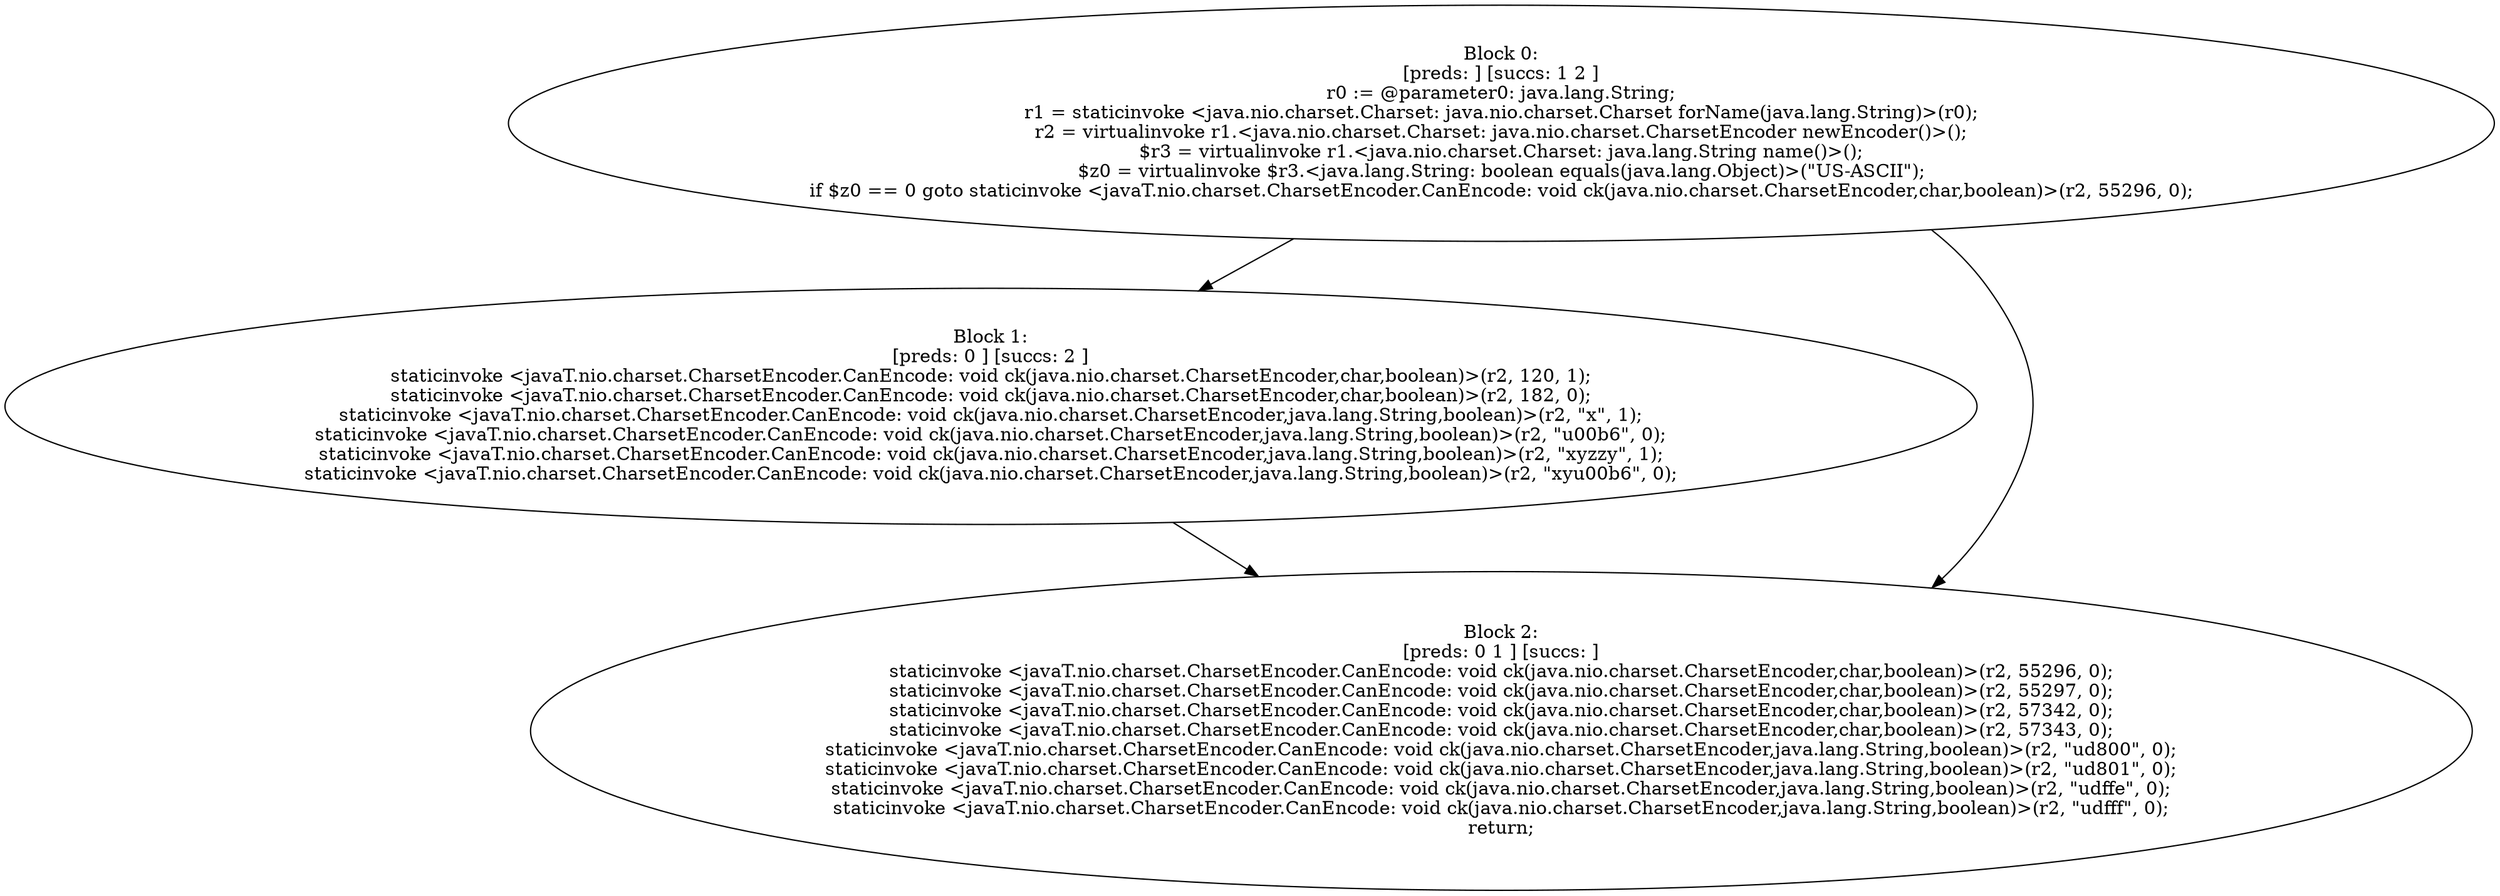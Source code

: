 digraph "unitGraph" {
    "Block 0:
[preds: ] [succs: 1 2 ]
r0 := @parameter0: java.lang.String;
r1 = staticinvoke <java.nio.charset.Charset: java.nio.charset.Charset forName(java.lang.String)>(r0);
r2 = virtualinvoke r1.<java.nio.charset.Charset: java.nio.charset.CharsetEncoder newEncoder()>();
$r3 = virtualinvoke r1.<java.nio.charset.Charset: java.lang.String name()>();
$z0 = virtualinvoke $r3.<java.lang.String: boolean equals(java.lang.Object)>(\"US-ASCII\");
if $z0 == 0 goto staticinvoke <javaT.nio.charset.CharsetEncoder.CanEncode: void ck(java.nio.charset.CharsetEncoder,char,boolean)>(r2, 55296, 0);
"
    "Block 1:
[preds: 0 ] [succs: 2 ]
staticinvoke <javaT.nio.charset.CharsetEncoder.CanEncode: void ck(java.nio.charset.CharsetEncoder,char,boolean)>(r2, 120, 1);
staticinvoke <javaT.nio.charset.CharsetEncoder.CanEncode: void ck(java.nio.charset.CharsetEncoder,char,boolean)>(r2, 182, 0);
staticinvoke <javaT.nio.charset.CharsetEncoder.CanEncode: void ck(java.nio.charset.CharsetEncoder,java.lang.String,boolean)>(r2, \"x\", 1);
staticinvoke <javaT.nio.charset.CharsetEncoder.CanEncode: void ck(java.nio.charset.CharsetEncoder,java.lang.String,boolean)>(r2, \"\u00b6\", 0);
staticinvoke <javaT.nio.charset.CharsetEncoder.CanEncode: void ck(java.nio.charset.CharsetEncoder,java.lang.String,boolean)>(r2, \"xyzzy\", 1);
staticinvoke <javaT.nio.charset.CharsetEncoder.CanEncode: void ck(java.nio.charset.CharsetEncoder,java.lang.String,boolean)>(r2, \"xy\u00b6\", 0);
"
    "Block 2:
[preds: 0 1 ] [succs: ]
staticinvoke <javaT.nio.charset.CharsetEncoder.CanEncode: void ck(java.nio.charset.CharsetEncoder,char,boolean)>(r2, 55296, 0);
staticinvoke <javaT.nio.charset.CharsetEncoder.CanEncode: void ck(java.nio.charset.CharsetEncoder,char,boolean)>(r2, 55297, 0);
staticinvoke <javaT.nio.charset.CharsetEncoder.CanEncode: void ck(java.nio.charset.CharsetEncoder,char,boolean)>(r2, 57342, 0);
staticinvoke <javaT.nio.charset.CharsetEncoder.CanEncode: void ck(java.nio.charset.CharsetEncoder,char,boolean)>(r2, 57343, 0);
staticinvoke <javaT.nio.charset.CharsetEncoder.CanEncode: void ck(java.nio.charset.CharsetEncoder,java.lang.String,boolean)>(r2, \"\ud800\", 0);
staticinvoke <javaT.nio.charset.CharsetEncoder.CanEncode: void ck(java.nio.charset.CharsetEncoder,java.lang.String,boolean)>(r2, \"\ud801\", 0);
staticinvoke <javaT.nio.charset.CharsetEncoder.CanEncode: void ck(java.nio.charset.CharsetEncoder,java.lang.String,boolean)>(r2, \"\udffe\", 0);
staticinvoke <javaT.nio.charset.CharsetEncoder.CanEncode: void ck(java.nio.charset.CharsetEncoder,java.lang.String,boolean)>(r2, \"\udfff\", 0);
return;
"
    "Block 0:
[preds: ] [succs: 1 2 ]
r0 := @parameter0: java.lang.String;
r1 = staticinvoke <java.nio.charset.Charset: java.nio.charset.Charset forName(java.lang.String)>(r0);
r2 = virtualinvoke r1.<java.nio.charset.Charset: java.nio.charset.CharsetEncoder newEncoder()>();
$r3 = virtualinvoke r1.<java.nio.charset.Charset: java.lang.String name()>();
$z0 = virtualinvoke $r3.<java.lang.String: boolean equals(java.lang.Object)>(\"US-ASCII\");
if $z0 == 0 goto staticinvoke <javaT.nio.charset.CharsetEncoder.CanEncode: void ck(java.nio.charset.CharsetEncoder,char,boolean)>(r2, 55296, 0);
"->"Block 1:
[preds: 0 ] [succs: 2 ]
staticinvoke <javaT.nio.charset.CharsetEncoder.CanEncode: void ck(java.nio.charset.CharsetEncoder,char,boolean)>(r2, 120, 1);
staticinvoke <javaT.nio.charset.CharsetEncoder.CanEncode: void ck(java.nio.charset.CharsetEncoder,char,boolean)>(r2, 182, 0);
staticinvoke <javaT.nio.charset.CharsetEncoder.CanEncode: void ck(java.nio.charset.CharsetEncoder,java.lang.String,boolean)>(r2, \"x\", 1);
staticinvoke <javaT.nio.charset.CharsetEncoder.CanEncode: void ck(java.nio.charset.CharsetEncoder,java.lang.String,boolean)>(r2, \"\u00b6\", 0);
staticinvoke <javaT.nio.charset.CharsetEncoder.CanEncode: void ck(java.nio.charset.CharsetEncoder,java.lang.String,boolean)>(r2, \"xyzzy\", 1);
staticinvoke <javaT.nio.charset.CharsetEncoder.CanEncode: void ck(java.nio.charset.CharsetEncoder,java.lang.String,boolean)>(r2, \"xy\u00b6\", 0);
";
    "Block 0:
[preds: ] [succs: 1 2 ]
r0 := @parameter0: java.lang.String;
r1 = staticinvoke <java.nio.charset.Charset: java.nio.charset.Charset forName(java.lang.String)>(r0);
r2 = virtualinvoke r1.<java.nio.charset.Charset: java.nio.charset.CharsetEncoder newEncoder()>();
$r3 = virtualinvoke r1.<java.nio.charset.Charset: java.lang.String name()>();
$z0 = virtualinvoke $r3.<java.lang.String: boolean equals(java.lang.Object)>(\"US-ASCII\");
if $z0 == 0 goto staticinvoke <javaT.nio.charset.CharsetEncoder.CanEncode: void ck(java.nio.charset.CharsetEncoder,char,boolean)>(r2, 55296, 0);
"->"Block 2:
[preds: 0 1 ] [succs: ]
staticinvoke <javaT.nio.charset.CharsetEncoder.CanEncode: void ck(java.nio.charset.CharsetEncoder,char,boolean)>(r2, 55296, 0);
staticinvoke <javaT.nio.charset.CharsetEncoder.CanEncode: void ck(java.nio.charset.CharsetEncoder,char,boolean)>(r2, 55297, 0);
staticinvoke <javaT.nio.charset.CharsetEncoder.CanEncode: void ck(java.nio.charset.CharsetEncoder,char,boolean)>(r2, 57342, 0);
staticinvoke <javaT.nio.charset.CharsetEncoder.CanEncode: void ck(java.nio.charset.CharsetEncoder,char,boolean)>(r2, 57343, 0);
staticinvoke <javaT.nio.charset.CharsetEncoder.CanEncode: void ck(java.nio.charset.CharsetEncoder,java.lang.String,boolean)>(r2, \"\ud800\", 0);
staticinvoke <javaT.nio.charset.CharsetEncoder.CanEncode: void ck(java.nio.charset.CharsetEncoder,java.lang.String,boolean)>(r2, \"\ud801\", 0);
staticinvoke <javaT.nio.charset.CharsetEncoder.CanEncode: void ck(java.nio.charset.CharsetEncoder,java.lang.String,boolean)>(r2, \"\udffe\", 0);
staticinvoke <javaT.nio.charset.CharsetEncoder.CanEncode: void ck(java.nio.charset.CharsetEncoder,java.lang.String,boolean)>(r2, \"\udfff\", 0);
return;
";
    "Block 1:
[preds: 0 ] [succs: 2 ]
staticinvoke <javaT.nio.charset.CharsetEncoder.CanEncode: void ck(java.nio.charset.CharsetEncoder,char,boolean)>(r2, 120, 1);
staticinvoke <javaT.nio.charset.CharsetEncoder.CanEncode: void ck(java.nio.charset.CharsetEncoder,char,boolean)>(r2, 182, 0);
staticinvoke <javaT.nio.charset.CharsetEncoder.CanEncode: void ck(java.nio.charset.CharsetEncoder,java.lang.String,boolean)>(r2, \"x\", 1);
staticinvoke <javaT.nio.charset.CharsetEncoder.CanEncode: void ck(java.nio.charset.CharsetEncoder,java.lang.String,boolean)>(r2, \"\u00b6\", 0);
staticinvoke <javaT.nio.charset.CharsetEncoder.CanEncode: void ck(java.nio.charset.CharsetEncoder,java.lang.String,boolean)>(r2, \"xyzzy\", 1);
staticinvoke <javaT.nio.charset.CharsetEncoder.CanEncode: void ck(java.nio.charset.CharsetEncoder,java.lang.String,boolean)>(r2, \"xy\u00b6\", 0);
"->"Block 2:
[preds: 0 1 ] [succs: ]
staticinvoke <javaT.nio.charset.CharsetEncoder.CanEncode: void ck(java.nio.charset.CharsetEncoder,char,boolean)>(r2, 55296, 0);
staticinvoke <javaT.nio.charset.CharsetEncoder.CanEncode: void ck(java.nio.charset.CharsetEncoder,char,boolean)>(r2, 55297, 0);
staticinvoke <javaT.nio.charset.CharsetEncoder.CanEncode: void ck(java.nio.charset.CharsetEncoder,char,boolean)>(r2, 57342, 0);
staticinvoke <javaT.nio.charset.CharsetEncoder.CanEncode: void ck(java.nio.charset.CharsetEncoder,char,boolean)>(r2, 57343, 0);
staticinvoke <javaT.nio.charset.CharsetEncoder.CanEncode: void ck(java.nio.charset.CharsetEncoder,java.lang.String,boolean)>(r2, \"\ud800\", 0);
staticinvoke <javaT.nio.charset.CharsetEncoder.CanEncode: void ck(java.nio.charset.CharsetEncoder,java.lang.String,boolean)>(r2, \"\ud801\", 0);
staticinvoke <javaT.nio.charset.CharsetEncoder.CanEncode: void ck(java.nio.charset.CharsetEncoder,java.lang.String,boolean)>(r2, \"\udffe\", 0);
staticinvoke <javaT.nio.charset.CharsetEncoder.CanEncode: void ck(java.nio.charset.CharsetEncoder,java.lang.String,boolean)>(r2, \"\udfff\", 0);
return;
";
}
